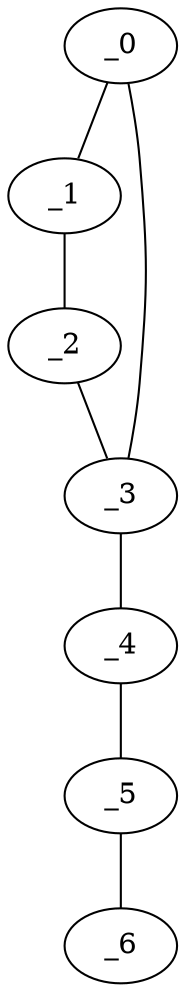 graph EP1_0081 {
	_0	 [x="2.4537",
		y="3.01503"];
	_1	 [x="2.21329",
		y="0.654498"];
	_0 -- _1;
	_3	 [x="1.34904",
		y="2.63594"];
	_0 -- _3;
	_2	 [x="0.815991",
		y="0.730984"];
	_1 -- _2;
	_2 -- _3;
	_4	 [x="0.669032",
		y="1.47798"];
	_3 -- _4;
	_5	 [x="1.88",
		y="1.75"];
	_4 -- _5;
	_6	 [x="1.09683",
		y="1.06684"];
	_5 -- _6;
}
